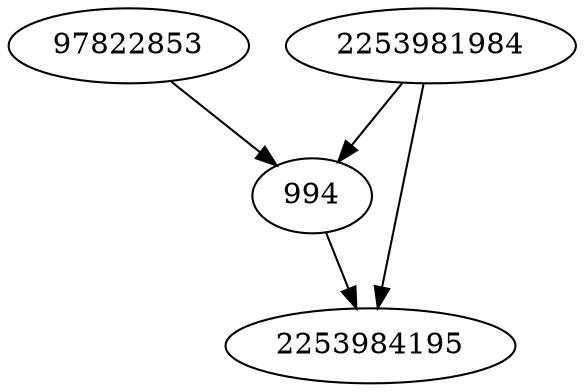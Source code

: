 strict digraph  {
2253981984;
994;
2253984195;
97822853;
2253981984 -> 994;
2253981984 -> 2253984195;
994 -> 2253984195;
97822853 -> 994;
}
